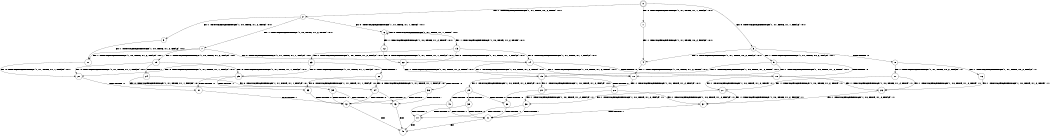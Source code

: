 digraph BCG {
size = "7, 10.5";
center = TRUE;
node [shape = circle];
0 [peripheries = 2];
0 -> 1 [label = "EX !0 !ATOMIC_EXCH_BRANCH (1, +1, TRUE, +1, 1, FALSE) !:0:1:"];
0 -> 2 [label = "EX !1 !ATOMIC_EXCH_BRANCH (1, +1, TRUE, +0, 2, TRUE) !:0:1:"];
0 -> 3 [label = "EX !0 !ATOMIC_EXCH_BRANCH (1, +1, TRUE, +1, 1, FALSE) !:0:1:"];
1 -> 4 [label = "EX !1 !ATOMIC_EXCH_BRANCH (1, +1, TRUE, +0, 2, FALSE) !:0:1:"];
2 -> 5 [label = "EX !1 !ATOMIC_EXCH_BRANCH (1, +0, TRUE, +1, 2, TRUE) !:0:1:"];
2 -> 6 [label = "EX !0 !ATOMIC_EXCH_BRANCH (1, +1, TRUE, +1, 1, TRUE) !:0:1:"];
2 -> 7 [label = "EX !1 !ATOMIC_EXCH_BRANCH (1, +0, TRUE, +1, 2, TRUE) !:0:1:"];
3 -> 4 [label = "EX !1 !ATOMIC_EXCH_BRANCH (1, +1, TRUE, +0, 2, FALSE) !:0:1:"];
3 -> 8 [label = "TERMINATE !0"];
3 -> 9 [label = "EX !1 !ATOMIC_EXCH_BRANCH (1, +1, TRUE, +0, 2, FALSE) !:0:1:"];
4 -> 10 [label = "EX !1 !ATOMIC_EXCH_BRANCH (1, +0, TRUE, +1, 2, TRUE) !:0:1:"];
5 -> 11 [label = "EX !1 !ATOMIC_EXCH_BRANCH (1, +0, TRUE, +1, 2, FALSE) !:0:1:"];
6 -> 12 [label = "EX !1 !ATOMIC_EXCH_BRANCH (1, +0, TRUE, +1, 2, TRUE) !:0:1:"];
6 -> 13 [label = "EX !1 !ATOMIC_EXCH_BRANCH (1, +0, TRUE, +1, 2, TRUE) !:0:1:"];
6 -> 6 [label = "EX !0 !ATOMIC_EXCH_BRANCH (1, +1, TRUE, +1, 1, TRUE) !:0:1:"];
7 -> 11 [label = "EX !1 !ATOMIC_EXCH_BRANCH (1, +0, TRUE, +1, 2, FALSE) !:0:1:"];
7 -> 14 [label = "EX !0 !ATOMIC_EXCH_BRANCH (1, +1, TRUE, +1, 1, FALSE) !:0:1:"];
7 -> 15 [label = "EX !1 !ATOMIC_EXCH_BRANCH (1, +0, TRUE, +1, 2, FALSE) !:0:1:"];
8 -> 16 [label = "EX !1 !ATOMIC_EXCH_BRANCH (1, +1, TRUE, +0, 2, FALSE) !:1:"];
8 -> 17 [label = "EX !1 !ATOMIC_EXCH_BRANCH (1, +1, TRUE, +0, 2, FALSE) !:1:"];
9 -> 10 [label = "EX !1 !ATOMIC_EXCH_BRANCH (1, +0, TRUE, +1, 2, TRUE) !:0:1:"];
9 -> 18 [label = "TERMINATE !0"];
9 -> 19 [label = "EX !1 !ATOMIC_EXCH_BRANCH (1, +0, TRUE, +1, 2, TRUE) !:0:1:"];
10 -> 20 [label = "EX !1 !ATOMIC_EXCH_BRANCH (1, +0, TRUE, +1, 2, FALSE) !:0:1:"];
11 -> 21 [label = "EX !0 !ATOMIC_EXCH_BRANCH (1, +1, TRUE, +1, 1, FALSE) !:0:1:"];
12 -> 22 [label = "EX !0 !ATOMIC_EXCH_BRANCH (1, +1, TRUE, +1, 1, FALSE) !:0:1:"];
13 -> 22 [label = "EX !0 !ATOMIC_EXCH_BRANCH (1, +1, TRUE, +1, 1, FALSE) !:0:1:"];
13 -> 23 [label = "EX !1 !ATOMIC_EXCH_BRANCH (1, +0, TRUE, +1, 2, FALSE) !:0:1:"];
13 -> 14 [label = "EX !0 !ATOMIC_EXCH_BRANCH (1, +1, TRUE, +1, 1, FALSE) !:0:1:"];
14 -> 10 [label = "EX !1 !ATOMIC_EXCH_BRANCH (1, +0, TRUE, +1, 2, TRUE) !:0:1:"];
14 -> 18 [label = "TERMINATE !0"];
14 -> 19 [label = "EX !1 !ATOMIC_EXCH_BRANCH (1, +0, TRUE, +1, 2, TRUE) !:0:1:"];
15 -> 21 [label = "EX !0 !ATOMIC_EXCH_BRANCH (1, +1, TRUE, +1, 1, FALSE) !:0:1:"];
15 -> 24 [label = "TERMINATE !1"];
15 -> 25 [label = "EX !0 !ATOMIC_EXCH_BRANCH (1, +1, TRUE, +1, 1, FALSE) !:0:1:"];
16 -> 26 [label = "EX !1 !ATOMIC_EXCH_BRANCH (1, +0, TRUE, +1, 2, TRUE) !:1:"];
17 -> 26 [label = "EX !1 !ATOMIC_EXCH_BRANCH (1, +0, TRUE, +1, 2, TRUE) !:1:"];
17 -> 27 [label = "EX !1 !ATOMIC_EXCH_BRANCH (1, +0, TRUE, +1, 2, TRUE) !:1:"];
18 -> 26 [label = "EX !1 !ATOMIC_EXCH_BRANCH (1, +0, TRUE, +1, 2, TRUE) !:1:"];
18 -> 27 [label = "EX !1 !ATOMIC_EXCH_BRANCH (1, +0, TRUE, +1, 2, TRUE) !:1:"];
19 -> 20 [label = "EX !1 !ATOMIC_EXCH_BRANCH (1, +0, TRUE, +1, 2, FALSE) !:0:1:"];
19 -> 28 [label = "TERMINATE !0"];
19 -> 29 [label = "EX !1 !ATOMIC_EXCH_BRANCH (1, +0, TRUE, +1, 2, FALSE) !:0:1:"];
20 -> 30 [label = "TERMINATE !0"];
21 -> 31 [label = "TERMINATE !0"];
22 -> 10 [label = "EX !1 !ATOMIC_EXCH_BRANCH (1, +0, TRUE, +1, 2, TRUE) !:0:1:"];
23 -> 21 [label = "EX !0 !ATOMIC_EXCH_BRANCH (1, +1, TRUE, +1, 1, FALSE) !:0:1:"];
23 -> 32 [label = "TERMINATE !1"];
23 -> 25 [label = "EX !0 !ATOMIC_EXCH_BRANCH (1, +1, TRUE, +1, 1, FALSE) !:0:1:"];
24 -> 33 [label = "EX !0 !ATOMIC_EXCH_BRANCH (1, +1, TRUE, +1, 1, FALSE) !:0:"];
24 -> 34 [label = "EX !0 !ATOMIC_EXCH_BRANCH (1, +1, TRUE, +1, 1, FALSE) !:0:"];
25 -> 31 [label = "TERMINATE !0"];
25 -> 35 [label = "TERMINATE !1"];
25 -> 36 [label = "TERMINATE !0"];
26 -> 37 [label = "EX !1 !ATOMIC_EXCH_BRANCH (1, +0, TRUE, +1, 2, FALSE) !:1:"];
27 -> 37 [label = "EX !1 !ATOMIC_EXCH_BRANCH (1, +0, TRUE, +1, 2, FALSE) !:1:"];
27 -> 38 [label = "EX !1 !ATOMIC_EXCH_BRANCH (1, +0, TRUE, +1, 2, FALSE) !:1:"];
28 -> 37 [label = "EX !1 !ATOMIC_EXCH_BRANCH (1, +0, TRUE, +1, 2, FALSE) !:1:"];
28 -> 38 [label = "EX !1 !ATOMIC_EXCH_BRANCH (1, +0, TRUE, +1, 2, FALSE) !:1:"];
29 -> 30 [label = "TERMINATE !0"];
29 -> 39 [label = "TERMINATE !1"];
29 -> 40 [label = "TERMINATE !0"];
30 -> 41 [label = "TERMINATE !1"];
31 -> 42 [label = "TERMINATE !1"];
32 -> 33 [label = "EX !0 !ATOMIC_EXCH_BRANCH (1, +1, TRUE, +1, 1, FALSE) !:0:"];
32 -> 34 [label = "EX !0 !ATOMIC_EXCH_BRANCH (1, +1, TRUE, +1, 1, FALSE) !:0:"];
33 -> 42 [label = "TERMINATE !0"];
34 -> 42 [label = "TERMINATE !0"];
34 -> 43 [label = "TERMINATE !0"];
35 -> 42 [label = "TERMINATE !0"];
35 -> 43 [label = "TERMINATE !0"];
36 -> 42 [label = "TERMINATE !1"];
36 -> 43 [label = "TERMINATE !1"];
37 -> 41 [label = "TERMINATE !1"];
38 -> 41 [label = "TERMINATE !1"];
38 -> 44 [label = "TERMINATE !1"];
39 -> 41 [label = "TERMINATE !0"];
39 -> 44 [label = "TERMINATE !0"];
40 -> 41 [label = "TERMINATE !1"];
40 -> 44 [label = "TERMINATE !1"];
41 -> 45 [label = "exit"];
42 -> 45 [label = "exit"];
43 -> 45 [label = "exit"];
44 -> 45 [label = "exit"];
}
